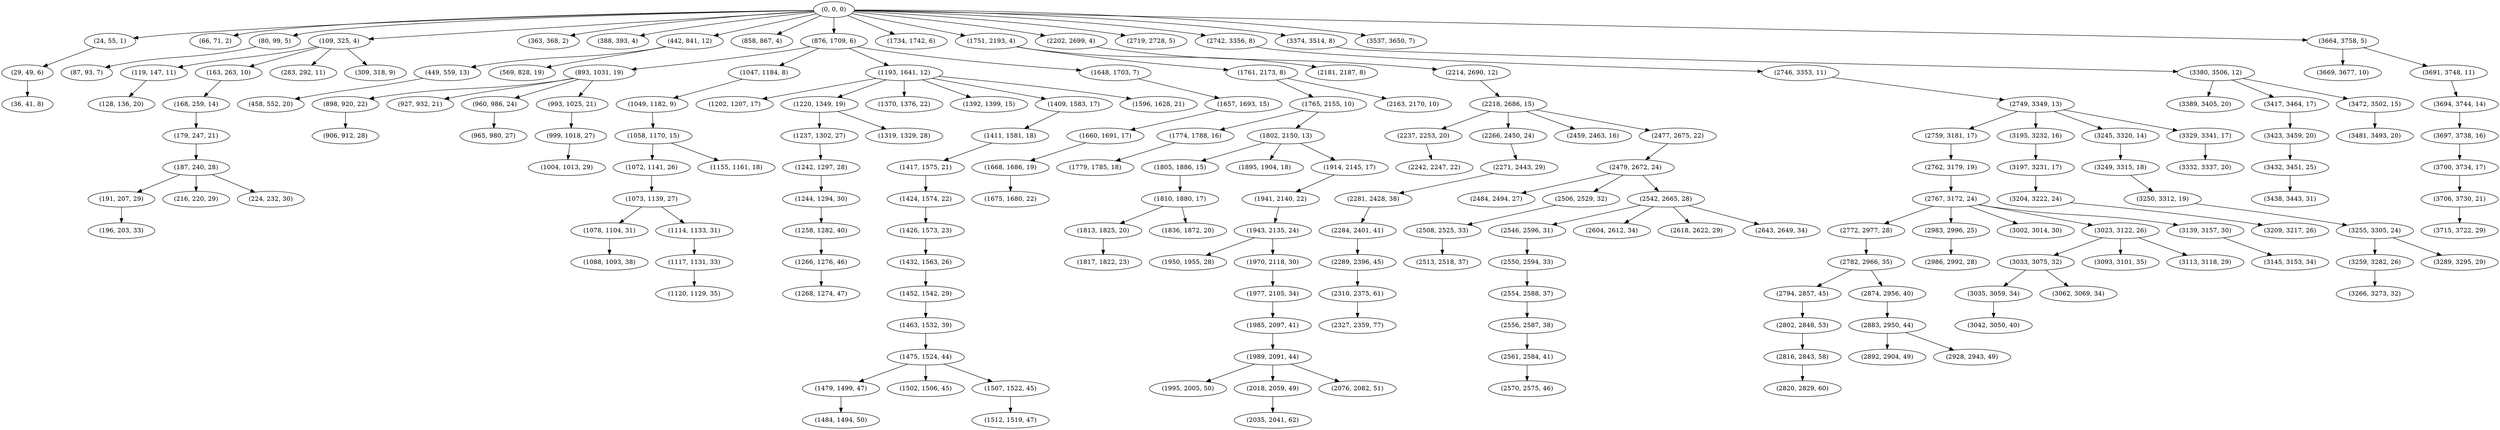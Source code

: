 digraph tree {
    "(0, 0, 0)";
    "(24, 55, 1)";
    "(29, 49, 6)";
    "(36, 41, 8)";
    "(66, 71, 2)";
    "(80, 99, 5)";
    "(87, 93, 7)";
    "(109, 325, 4)";
    "(119, 147, 11)";
    "(128, 136, 20)";
    "(163, 263, 10)";
    "(168, 259, 14)";
    "(179, 247, 21)";
    "(187, 240, 28)";
    "(191, 207, 29)";
    "(196, 203, 33)";
    "(216, 220, 29)";
    "(224, 232, 30)";
    "(283, 292, 11)";
    "(309, 318, 9)";
    "(363, 368, 2)";
    "(388, 393, 4)";
    "(442, 841, 12)";
    "(449, 559, 13)";
    "(458, 552, 20)";
    "(569, 828, 19)";
    "(858, 867, 4)";
    "(876, 1709, 6)";
    "(893, 1031, 19)";
    "(898, 920, 22)";
    "(906, 912, 28)";
    "(927, 932, 21)";
    "(960, 986, 24)";
    "(965, 980, 27)";
    "(993, 1025, 21)";
    "(999, 1018, 27)";
    "(1004, 1013, 29)";
    "(1047, 1184, 8)";
    "(1049, 1182, 9)";
    "(1058, 1170, 15)";
    "(1072, 1141, 26)";
    "(1073, 1139, 27)";
    "(1078, 1104, 31)";
    "(1088, 1093, 38)";
    "(1114, 1133, 31)";
    "(1117, 1131, 33)";
    "(1120, 1129, 35)";
    "(1155, 1161, 18)";
    "(1193, 1641, 12)";
    "(1202, 1207, 17)";
    "(1220, 1349, 19)";
    "(1237, 1302, 27)";
    "(1242, 1297, 28)";
    "(1244, 1294, 30)";
    "(1258, 1282, 40)";
    "(1266, 1276, 46)";
    "(1268, 1274, 47)";
    "(1319, 1329, 28)";
    "(1370, 1376, 22)";
    "(1392, 1399, 15)";
    "(1409, 1583, 17)";
    "(1411, 1581, 18)";
    "(1417, 1575, 21)";
    "(1424, 1574, 22)";
    "(1426, 1573, 23)";
    "(1432, 1563, 26)";
    "(1452, 1542, 29)";
    "(1463, 1532, 39)";
    "(1475, 1524, 44)";
    "(1479, 1499, 47)";
    "(1484, 1494, 50)";
    "(1502, 1506, 45)";
    "(1507, 1522, 45)";
    "(1512, 1519, 47)";
    "(1596, 1628, 21)";
    "(1648, 1703, 7)";
    "(1657, 1693, 15)";
    "(1660, 1691, 17)";
    "(1668, 1686, 19)";
    "(1675, 1680, 22)";
    "(1734, 1742, 6)";
    "(1751, 2193, 4)";
    "(1761, 2173, 8)";
    "(1765, 2155, 10)";
    "(1774, 1788, 16)";
    "(1779, 1785, 18)";
    "(1802, 2150, 13)";
    "(1805, 1886, 15)";
    "(1810, 1880, 17)";
    "(1813, 1825, 20)";
    "(1817, 1822, 23)";
    "(1836, 1872, 20)";
    "(1895, 1904, 18)";
    "(1914, 2145, 17)";
    "(1941, 2140, 22)";
    "(1943, 2135, 24)";
    "(1950, 1955, 28)";
    "(1970, 2118, 30)";
    "(1977, 2105, 34)";
    "(1985, 2097, 41)";
    "(1989, 2091, 44)";
    "(1995, 2005, 50)";
    "(2018, 2059, 49)";
    "(2035, 2041, 62)";
    "(2076, 2082, 51)";
    "(2163, 2170, 10)";
    "(2181, 2187, 8)";
    "(2202, 2699, 4)";
    "(2214, 2690, 12)";
    "(2218, 2686, 15)";
    "(2237, 2253, 20)";
    "(2242, 2247, 22)";
    "(2266, 2450, 24)";
    "(2271, 2443, 29)";
    "(2281, 2428, 38)";
    "(2284, 2401, 41)";
    "(2289, 2396, 45)";
    "(2310, 2375, 61)";
    "(2327, 2359, 77)";
    "(2459, 2463, 16)";
    "(2477, 2675, 22)";
    "(2479, 2672, 24)";
    "(2484, 2494, 27)";
    "(2506, 2529, 32)";
    "(2508, 2525, 33)";
    "(2513, 2518, 37)";
    "(2542, 2665, 28)";
    "(2546, 2596, 31)";
    "(2550, 2594, 33)";
    "(2554, 2588, 37)";
    "(2556, 2587, 38)";
    "(2561, 2584, 41)";
    "(2570, 2575, 46)";
    "(2604, 2612, 34)";
    "(2618, 2622, 29)";
    "(2643, 2649, 34)";
    "(2719, 2728, 5)";
    "(2742, 3356, 8)";
    "(2746, 3353, 11)";
    "(2749, 3349, 13)";
    "(2759, 3181, 17)";
    "(2762, 3179, 19)";
    "(2767, 3172, 24)";
    "(2772, 2977, 28)";
    "(2782, 2966, 35)";
    "(2794, 2857, 45)";
    "(2802, 2848, 53)";
    "(2816, 2843, 58)";
    "(2820, 2829, 60)";
    "(2874, 2956, 40)";
    "(2883, 2950, 44)";
    "(2892, 2904, 49)";
    "(2928, 2943, 49)";
    "(2983, 2996, 25)";
    "(2986, 2992, 28)";
    "(3002, 3014, 30)";
    "(3023, 3122, 26)";
    "(3033, 3075, 32)";
    "(3035, 3059, 34)";
    "(3042, 3050, 40)";
    "(3062, 3069, 34)";
    "(3093, 3101, 35)";
    "(3113, 3118, 29)";
    "(3139, 3157, 30)";
    "(3145, 3153, 34)";
    "(3195, 3232, 16)";
    "(3197, 3231, 17)";
    "(3204, 3222, 24)";
    "(3209, 3217, 26)";
    "(3245, 3320, 14)";
    "(3249, 3315, 18)";
    "(3250, 3312, 19)";
    "(3255, 3305, 24)";
    "(3259, 3282, 26)";
    "(3266, 3273, 32)";
    "(3289, 3295, 29)";
    "(3329, 3341, 17)";
    "(3332, 3337, 20)";
    "(3374, 3514, 8)";
    "(3380, 3506, 12)";
    "(3389, 3405, 20)";
    "(3417, 3464, 17)";
    "(3423, 3459, 20)";
    "(3432, 3451, 25)";
    "(3438, 3443, 31)";
    "(3472, 3502, 15)";
    "(3481, 3493, 20)";
    "(3537, 3650, 7)";
    "(3664, 3758, 5)";
    "(3669, 3677, 10)";
    "(3691, 3748, 11)";
    "(3694, 3744, 14)";
    "(3697, 3738, 16)";
    "(3700, 3734, 17)";
    "(3706, 3730, 21)";
    "(3715, 3722, 29)";
    "(0, 0, 0)" -> "(24, 55, 1)";
    "(0, 0, 0)" -> "(66, 71, 2)";
    "(0, 0, 0)" -> "(80, 99, 5)";
    "(0, 0, 0)" -> "(109, 325, 4)";
    "(0, 0, 0)" -> "(363, 368, 2)";
    "(0, 0, 0)" -> "(388, 393, 4)";
    "(0, 0, 0)" -> "(442, 841, 12)";
    "(0, 0, 0)" -> "(858, 867, 4)";
    "(0, 0, 0)" -> "(876, 1709, 6)";
    "(0, 0, 0)" -> "(1734, 1742, 6)";
    "(0, 0, 0)" -> "(1751, 2193, 4)";
    "(0, 0, 0)" -> "(2202, 2699, 4)";
    "(0, 0, 0)" -> "(2719, 2728, 5)";
    "(0, 0, 0)" -> "(2742, 3356, 8)";
    "(0, 0, 0)" -> "(3374, 3514, 8)";
    "(0, 0, 0)" -> "(3537, 3650, 7)";
    "(0, 0, 0)" -> "(3664, 3758, 5)";
    "(24, 55, 1)" -> "(29, 49, 6)";
    "(29, 49, 6)" -> "(36, 41, 8)";
    "(80, 99, 5)" -> "(87, 93, 7)";
    "(109, 325, 4)" -> "(119, 147, 11)";
    "(109, 325, 4)" -> "(163, 263, 10)";
    "(109, 325, 4)" -> "(283, 292, 11)";
    "(109, 325, 4)" -> "(309, 318, 9)";
    "(119, 147, 11)" -> "(128, 136, 20)";
    "(163, 263, 10)" -> "(168, 259, 14)";
    "(168, 259, 14)" -> "(179, 247, 21)";
    "(179, 247, 21)" -> "(187, 240, 28)";
    "(187, 240, 28)" -> "(191, 207, 29)";
    "(187, 240, 28)" -> "(216, 220, 29)";
    "(187, 240, 28)" -> "(224, 232, 30)";
    "(191, 207, 29)" -> "(196, 203, 33)";
    "(442, 841, 12)" -> "(449, 559, 13)";
    "(442, 841, 12)" -> "(569, 828, 19)";
    "(449, 559, 13)" -> "(458, 552, 20)";
    "(876, 1709, 6)" -> "(893, 1031, 19)";
    "(876, 1709, 6)" -> "(1047, 1184, 8)";
    "(876, 1709, 6)" -> "(1193, 1641, 12)";
    "(876, 1709, 6)" -> "(1648, 1703, 7)";
    "(893, 1031, 19)" -> "(898, 920, 22)";
    "(893, 1031, 19)" -> "(927, 932, 21)";
    "(893, 1031, 19)" -> "(960, 986, 24)";
    "(893, 1031, 19)" -> "(993, 1025, 21)";
    "(898, 920, 22)" -> "(906, 912, 28)";
    "(960, 986, 24)" -> "(965, 980, 27)";
    "(993, 1025, 21)" -> "(999, 1018, 27)";
    "(999, 1018, 27)" -> "(1004, 1013, 29)";
    "(1047, 1184, 8)" -> "(1049, 1182, 9)";
    "(1049, 1182, 9)" -> "(1058, 1170, 15)";
    "(1058, 1170, 15)" -> "(1072, 1141, 26)";
    "(1058, 1170, 15)" -> "(1155, 1161, 18)";
    "(1072, 1141, 26)" -> "(1073, 1139, 27)";
    "(1073, 1139, 27)" -> "(1078, 1104, 31)";
    "(1073, 1139, 27)" -> "(1114, 1133, 31)";
    "(1078, 1104, 31)" -> "(1088, 1093, 38)";
    "(1114, 1133, 31)" -> "(1117, 1131, 33)";
    "(1117, 1131, 33)" -> "(1120, 1129, 35)";
    "(1193, 1641, 12)" -> "(1202, 1207, 17)";
    "(1193, 1641, 12)" -> "(1220, 1349, 19)";
    "(1193, 1641, 12)" -> "(1370, 1376, 22)";
    "(1193, 1641, 12)" -> "(1392, 1399, 15)";
    "(1193, 1641, 12)" -> "(1409, 1583, 17)";
    "(1193, 1641, 12)" -> "(1596, 1628, 21)";
    "(1220, 1349, 19)" -> "(1237, 1302, 27)";
    "(1220, 1349, 19)" -> "(1319, 1329, 28)";
    "(1237, 1302, 27)" -> "(1242, 1297, 28)";
    "(1242, 1297, 28)" -> "(1244, 1294, 30)";
    "(1244, 1294, 30)" -> "(1258, 1282, 40)";
    "(1258, 1282, 40)" -> "(1266, 1276, 46)";
    "(1266, 1276, 46)" -> "(1268, 1274, 47)";
    "(1409, 1583, 17)" -> "(1411, 1581, 18)";
    "(1411, 1581, 18)" -> "(1417, 1575, 21)";
    "(1417, 1575, 21)" -> "(1424, 1574, 22)";
    "(1424, 1574, 22)" -> "(1426, 1573, 23)";
    "(1426, 1573, 23)" -> "(1432, 1563, 26)";
    "(1432, 1563, 26)" -> "(1452, 1542, 29)";
    "(1452, 1542, 29)" -> "(1463, 1532, 39)";
    "(1463, 1532, 39)" -> "(1475, 1524, 44)";
    "(1475, 1524, 44)" -> "(1479, 1499, 47)";
    "(1475, 1524, 44)" -> "(1502, 1506, 45)";
    "(1475, 1524, 44)" -> "(1507, 1522, 45)";
    "(1479, 1499, 47)" -> "(1484, 1494, 50)";
    "(1507, 1522, 45)" -> "(1512, 1519, 47)";
    "(1648, 1703, 7)" -> "(1657, 1693, 15)";
    "(1657, 1693, 15)" -> "(1660, 1691, 17)";
    "(1660, 1691, 17)" -> "(1668, 1686, 19)";
    "(1668, 1686, 19)" -> "(1675, 1680, 22)";
    "(1751, 2193, 4)" -> "(1761, 2173, 8)";
    "(1751, 2193, 4)" -> "(2181, 2187, 8)";
    "(1761, 2173, 8)" -> "(1765, 2155, 10)";
    "(1761, 2173, 8)" -> "(2163, 2170, 10)";
    "(1765, 2155, 10)" -> "(1774, 1788, 16)";
    "(1765, 2155, 10)" -> "(1802, 2150, 13)";
    "(1774, 1788, 16)" -> "(1779, 1785, 18)";
    "(1802, 2150, 13)" -> "(1805, 1886, 15)";
    "(1802, 2150, 13)" -> "(1895, 1904, 18)";
    "(1802, 2150, 13)" -> "(1914, 2145, 17)";
    "(1805, 1886, 15)" -> "(1810, 1880, 17)";
    "(1810, 1880, 17)" -> "(1813, 1825, 20)";
    "(1810, 1880, 17)" -> "(1836, 1872, 20)";
    "(1813, 1825, 20)" -> "(1817, 1822, 23)";
    "(1914, 2145, 17)" -> "(1941, 2140, 22)";
    "(1941, 2140, 22)" -> "(1943, 2135, 24)";
    "(1943, 2135, 24)" -> "(1950, 1955, 28)";
    "(1943, 2135, 24)" -> "(1970, 2118, 30)";
    "(1970, 2118, 30)" -> "(1977, 2105, 34)";
    "(1977, 2105, 34)" -> "(1985, 2097, 41)";
    "(1985, 2097, 41)" -> "(1989, 2091, 44)";
    "(1989, 2091, 44)" -> "(1995, 2005, 50)";
    "(1989, 2091, 44)" -> "(2018, 2059, 49)";
    "(1989, 2091, 44)" -> "(2076, 2082, 51)";
    "(2018, 2059, 49)" -> "(2035, 2041, 62)";
    "(2202, 2699, 4)" -> "(2214, 2690, 12)";
    "(2214, 2690, 12)" -> "(2218, 2686, 15)";
    "(2218, 2686, 15)" -> "(2237, 2253, 20)";
    "(2218, 2686, 15)" -> "(2266, 2450, 24)";
    "(2218, 2686, 15)" -> "(2459, 2463, 16)";
    "(2218, 2686, 15)" -> "(2477, 2675, 22)";
    "(2237, 2253, 20)" -> "(2242, 2247, 22)";
    "(2266, 2450, 24)" -> "(2271, 2443, 29)";
    "(2271, 2443, 29)" -> "(2281, 2428, 38)";
    "(2281, 2428, 38)" -> "(2284, 2401, 41)";
    "(2284, 2401, 41)" -> "(2289, 2396, 45)";
    "(2289, 2396, 45)" -> "(2310, 2375, 61)";
    "(2310, 2375, 61)" -> "(2327, 2359, 77)";
    "(2477, 2675, 22)" -> "(2479, 2672, 24)";
    "(2479, 2672, 24)" -> "(2484, 2494, 27)";
    "(2479, 2672, 24)" -> "(2506, 2529, 32)";
    "(2479, 2672, 24)" -> "(2542, 2665, 28)";
    "(2506, 2529, 32)" -> "(2508, 2525, 33)";
    "(2508, 2525, 33)" -> "(2513, 2518, 37)";
    "(2542, 2665, 28)" -> "(2546, 2596, 31)";
    "(2542, 2665, 28)" -> "(2604, 2612, 34)";
    "(2542, 2665, 28)" -> "(2618, 2622, 29)";
    "(2542, 2665, 28)" -> "(2643, 2649, 34)";
    "(2546, 2596, 31)" -> "(2550, 2594, 33)";
    "(2550, 2594, 33)" -> "(2554, 2588, 37)";
    "(2554, 2588, 37)" -> "(2556, 2587, 38)";
    "(2556, 2587, 38)" -> "(2561, 2584, 41)";
    "(2561, 2584, 41)" -> "(2570, 2575, 46)";
    "(2742, 3356, 8)" -> "(2746, 3353, 11)";
    "(2746, 3353, 11)" -> "(2749, 3349, 13)";
    "(2749, 3349, 13)" -> "(2759, 3181, 17)";
    "(2749, 3349, 13)" -> "(3195, 3232, 16)";
    "(2749, 3349, 13)" -> "(3245, 3320, 14)";
    "(2749, 3349, 13)" -> "(3329, 3341, 17)";
    "(2759, 3181, 17)" -> "(2762, 3179, 19)";
    "(2762, 3179, 19)" -> "(2767, 3172, 24)";
    "(2767, 3172, 24)" -> "(2772, 2977, 28)";
    "(2767, 3172, 24)" -> "(2983, 2996, 25)";
    "(2767, 3172, 24)" -> "(3002, 3014, 30)";
    "(2767, 3172, 24)" -> "(3023, 3122, 26)";
    "(2767, 3172, 24)" -> "(3139, 3157, 30)";
    "(2772, 2977, 28)" -> "(2782, 2966, 35)";
    "(2782, 2966, 35)" -> "(2794, 2857, 45)";
    "(2782, 2966, 35)" -> "(2874, 2956, 40)";
    "(2794, 2857, 45)" -> "(2802, 2848, 53)";
    "(2802, 2848, 53)" -> "(2816, 2843, 58)";
    "(2816, 2843, 58)" -> "(2820, 2829, 60)";
    "(2874, 2956, 40)" -> "(2883, 2950, 44)";
    "(2883, 2950, 44)" -> "(2892, 2904, 49)";
    "(2883, 2950, 44)" -> "(2928, 2943, 49)";
    "(2983, 2996, 25)" -> "(2986, 2992, 28)";
    "(3023, 3122, 26)" -> "(3033, 3075, 32)";
    "(3023, 3122, 26)" -> "(3093, 3101, 35)";
    "(3023, 3122, 26)" -> "(3113, 3118, 29)";
    "(3033, 3075, 32)" -> "(3035, 3059, 34)";
    "(3033, 3075, 32)" -> "(3062, 3069, 34)";
    "(3035, 3059, 34)" -> "(3042, 3050, 40)";
    "(3139, 3157, 30)" -> "(3145, 3153, 34)";
    "(3195, 3232, 16)" -> "(3197, 3231, 17)";
    "(3197, 3231, 17)" -> "(3204, 3222, 24)";
    "(3204, 3222, 24)" -> "(3209, 3217, 26)";
    "(3245, 3320, 14)" -> "(3249, 3315, 18)";
    "(3249, 3315, 18)" -> "(3250, 3312, 19)";
    "(3250, 3312, 19)" -> "(3255, 3305, 24)";
    "(3255, 3305, 24)" -> "(3259, 3282, 26)";
    "(3255, 3305, 24)" -> "(3289, 3295, 29)";
    "(3259, 3282, 26)" -> "(3266, 3273, 32)";
    "(3329, 3341, 17)" -> "(3332, 3337, 20)";
    "(3374, 3514, 8)" -> "(3380, 3506, 12)";
    "(3380, 3506, 12)" -> "(3389, 3405, 20)";
    "(3380, 3506, 12)" -> "(3417, 3464, 17)";
    "(3380, 3506, 12)" -> "(3472, 3502, 15)";
    "(3417, 3464, 17)" -> "(3423, 3459, 20)";
    "(3423, 3459, 20)" -> "(3432, 3451, 25)";
    "(3432, 3451, 25)" -> "(3438, 3443, 31)";
    "(3472, 3502, 15)" -> "(3481, 3493, 20)";
    "(3664, 3758, 5)" -> "(3669, 3677, 10)";
    "(3664, 3758, 5)" -> "(3691, 3748, 11)";
    "(3691, 3748, 11)" -> "(3694, 3744, 14)";
    "(3694, 3744, 14)" -> "(3697, 3738, 16)";
    "(3697, 3738, 16)" -> "(3700, 3734, 17)";
    "(3700, 3734, 17)" -> "(3706, 3730, 21)";
    "(3706, 3730, 21)" -> "(3715, 3722, 29)";
}
